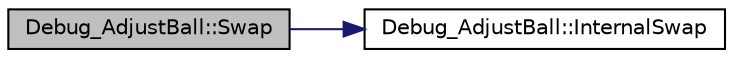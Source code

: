 digraph "Debug_AdjustBall::Swap"
{
 // INTERACTIVE_SVG=YES
  edge [fontname="Helvetica",fontsize="10",labelfontname="Helvetica",labelfontsize="10"];
  node [fontname="Helvetica",fontsize="10",shape=record];
  rankdir="LR";
  Node1 [label="Debug_AdjustBall::Swap",height=0.2,width=0.4,color="black", fillcolor="grey75", style="filled", fontcolor="black"];
  Node1 -> Node2 [color="midnightblue",fontsize="10",style="solid",fontname="Helvetica"];
  Node2 [label="Debug_AdjustBall::InternalSwap",height=0.2,width=0.4,color="black", fillcolor="white", style="filled",URL="$d9/d50/class_debug___adjust_ball.html#ad18b7ee186f94482b7028f8a27689cbc"];
}
